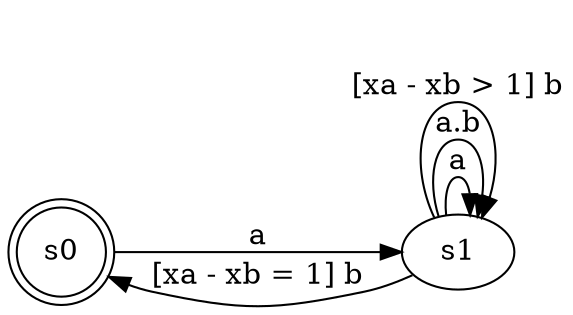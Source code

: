 digraph prec { 
  rankdir="LR";
  
  s0 [shape= "doublecircle"];
  s0->s1 [
    label= "a"
  ] ;
  s1->s0 [
    label= "[xa - xb = 1] b"
  ] ;
  s1->s1 [
    label= "a"
  ] ;
  s1->s1 [
    label= "a.b"
  ] ;
  s1->s1 [
    label= "[xa - xb > 1] b"
  ] ;
}

